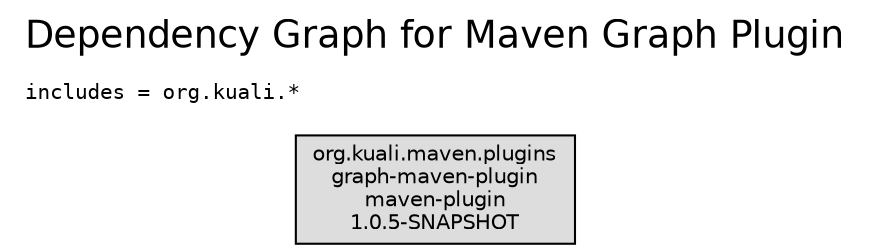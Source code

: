 digraph dependencies {

  graph [ label=<<table border="0" cellpadding="0" cellspacing="0"><tr><td>Dependency Graph for Maven Graph Plugin</td></tr><tr><td><font color="black" face="Courier" point-size="10"> </font></td></tr><tr><td align="LEFT"><font color="black" face="Courier" point-size="10">includes = org.kuali.*</font></td></tr><tr><td><font color="black" face="Courier" point-size="10"> </font></td></tr></table>> labeljust="l" labelloc="t" fontsize="18" fontname="Helvetica" ranksep="1" rankdir="TB" nodesep=".05" ];
  node [ fontsize="10" fontname="Helvetica" shape="rectangle" ];
  edge [ fontsize="10" fontname="Helvetica" ];

  "0" [
    fontsize="10"
    label="org.kuali.maven.plugins\ngraph-maven-plugin\nmaven-plugin\n1.0.5-SNAPSHOT"
    color="black"
    fontcolor="black"
    fillcolor="#dddddd"
    style="solid,filled"
  ];

}
